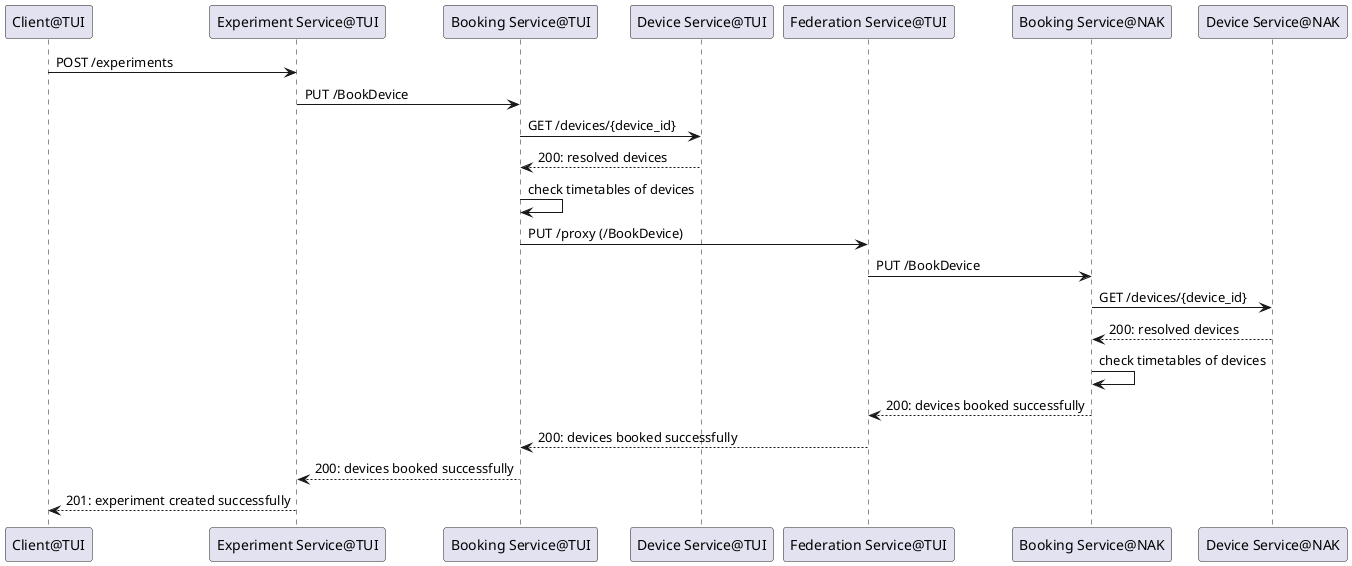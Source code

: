 @startuml ExperimentBooking
Client@TUI -> "Experiment Service@TUI": POST /experiments
"Experiment Service@TUI" -> "Booking Service@TUI": PUT /BookDevice
"Booking Service@TUI" -> "Device Service@TUI": GET /devices/{device_id}
"Device Service@TUI" --> "Booking Service@TUI": 200: resolved devices
"Booking Service@TUI" -> "Booking Service@TUI": check timetables of devices
"Booking Service@TUI" -> "Federation Service@TUI": PUT /proxy (/BookDevice)
"Federation Service@TUI" -> "Booking Service@NAK": PUT /BookDevice
"Booking Service@NAK" -> "Device Service@NAK": GET /devices/{device_id}
"Device Service@NAK" --> "Booking Service@NAK": 200: resolved devices
"Booking Service@NAK" -> "Booking Service@NAK": check timetables of devices
"Booking Service@NAK" --> "Federation Service@TUI": 200: devices booked successfully
"Federation Service@TUI" --> "Booking Service@TUI": 200: devices booked successfully
"Booking Service@TUI" --> "Experiment Service@TUI": 200: devices booked successfully
"Experiment Service@TUI" --> Client@TUI: 201: experiment created successfully
@enduml
